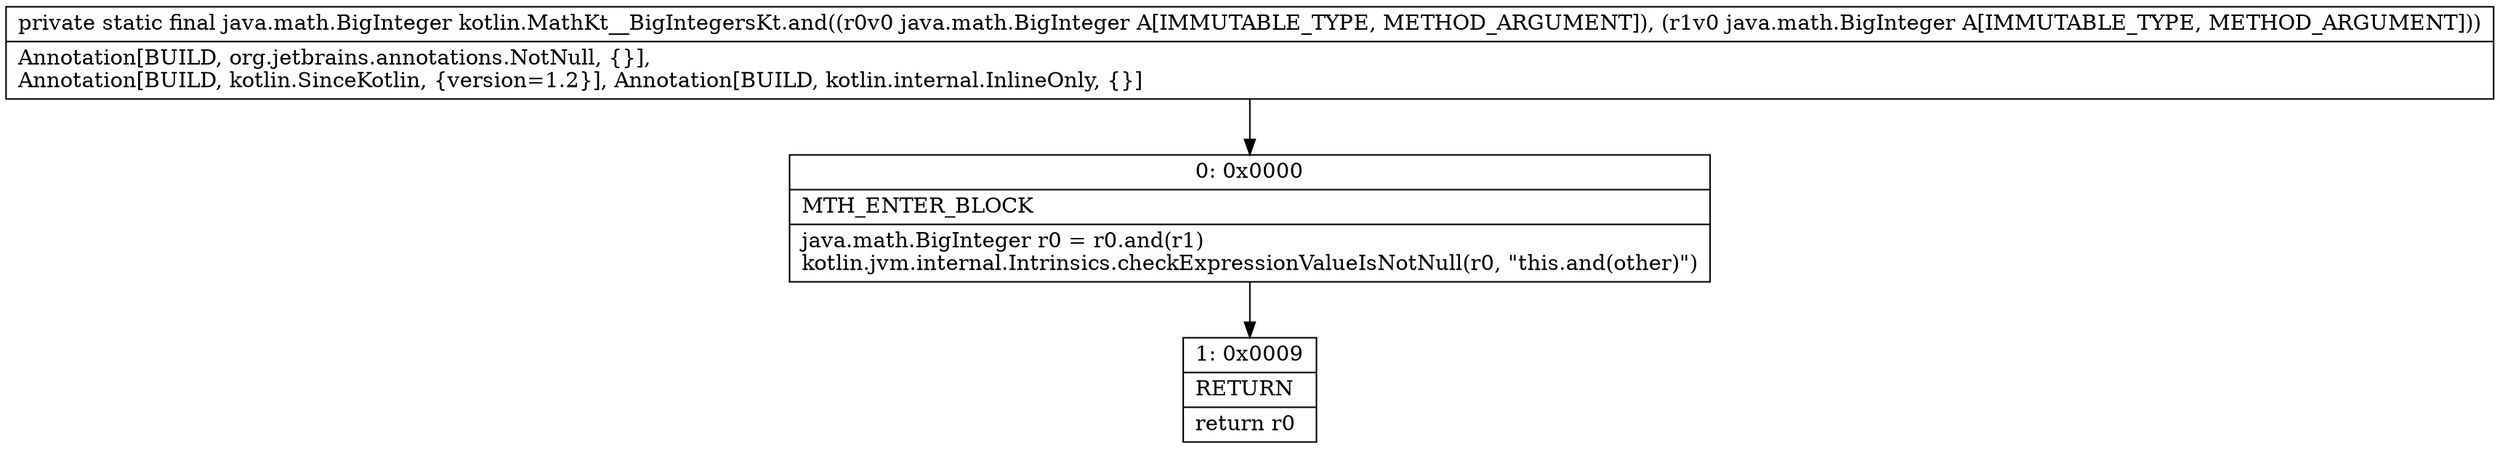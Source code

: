 digraph "CFG forkotlin.MathKt__BigIntegersKt.and(Ljava\/math\/BigInteger;Ljava\/math\/BigInteger;)Ljava\/math\/BigInteger;" {
Node_0 [shape=record,label="{0\:\ 0x0000|MTH_ENTER_BLOCK\l|java.math.BigInteger r0 = r0.and(r1)\lkotlin.jvm.internal.Intrinsics.checkExpressionValueIsNotNull(r0, \"this.and(other)\")\l}"];
Node_1 [shape=record,label="{1\:\ 0x0009|RETURN\l|return r0\l}"];
MethodNode[shape=record,label="{private static final java.math.BigInteger kotlin.MathKt__BigIntegersKt.and((r0v0 java.math.BigInteger A[IMMUTABLE_TYPE, METHOD_ARGUMENT]), (r1v0 java.math.BigInteger A[IMMUTABLE_TYPE, METHOD_ARGUMENT]))  | Annotation[BUILD, org.jetbrains.annotations.NotNull, \{\}], \lAnnotation[BUILD, kotlin.SinceKotlin, \{version=1.2\}], Annotation[BUILD, kotlin.internal.InlineOnly, \{\}]\l}"];
MethodNode -> Node_0;
Node_0 -> Node_1;
}

